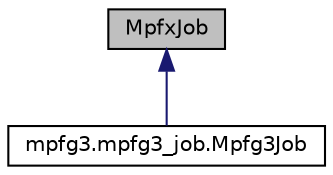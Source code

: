 digraph G
{
  edge [fontname="Helvetica",fontsize="10",labelfontname="Helvetica",labelfontsize="10"];
  node [fontname="Helvetica",fontsize="10",shape=record];
  Node1 [label="MpfxJob",height=0.2,width=0.4,color="black", fillcolor="grey75", style="filled" fontcolor="black"];
  Node1 -> Node2 [dir=back,color="midnightblue",fontsize="10",style="solid",fontname="Helvetica"];
  Node2 [label="mpfg3.mpfg3_job.Mpfg3Job",height=0.2,width=0.4,color="black", fillcolor="white", style="filled",URL="$classmpfg3_1_1mpfg3__job_1_1Mpfg3Job.html",tooltip="Represents a Mpfg3 job."];
}
